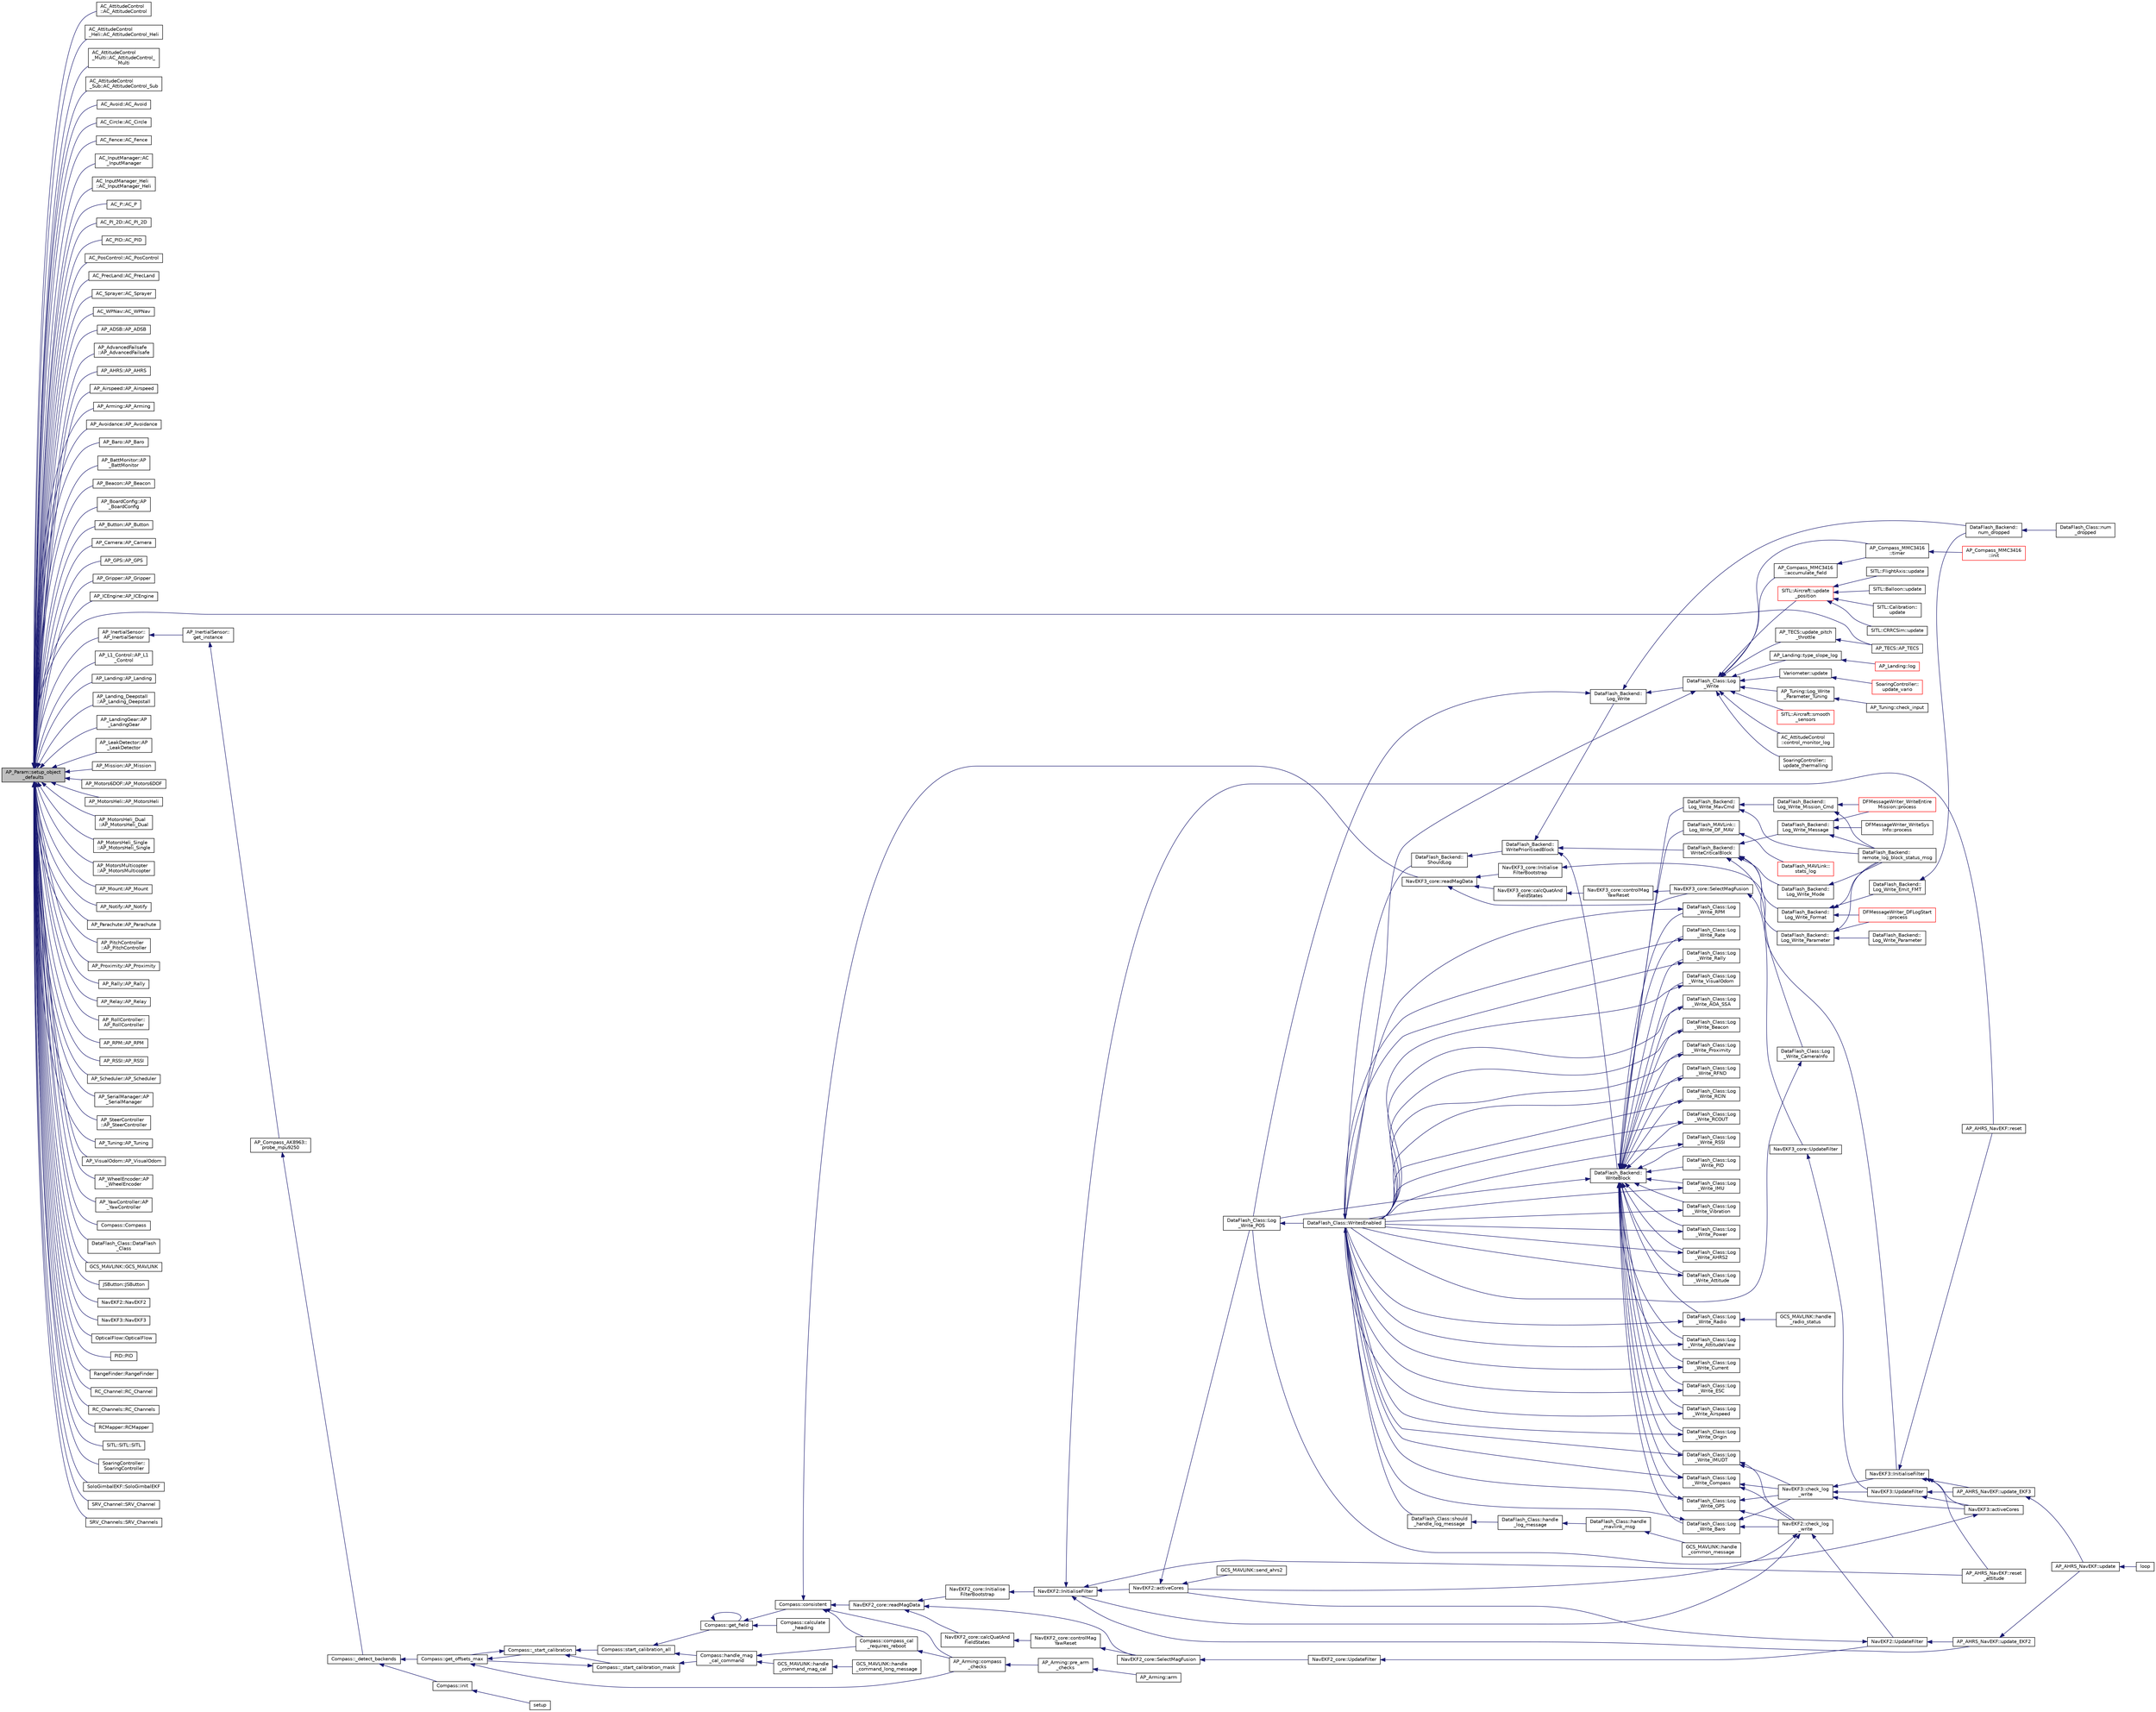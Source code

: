 digraph "AP_Param::setup_object_defaults"
{
 // INTERACTIVE_SVG=YES
  edge [fontname="Helvetica",fontsize="10",labelfontname="Helvetica",labelfontsize="10"];
  node [fontname="Helvetica",fontsize="10",shape=record];
  rankdir="LR";
  Node1 [label="AP_Param::setup_object\l_defaults",height=0.2,width=0.4,color="black", fillcolor="grey75", style="filled", fontcolor="black"];
  Node1 -> Node2 [dir="back",color="midnightblue",fontsize="10",style="solid",fontname="Helvetica"];
  Node2 [label="AC_AttitudeControl\l::AC_AttitudeControl",height=0.2,width=0.4,color="black", fillcolor="white", style="filled",URL="$classAC__AttitudeControl.html#abf2a95c22244e0d0e2b0fd39c6ebb8fa"];
  Node1 -> Node3 [dir="back",color="midnightblue",fontsize="10",style="solid",fontname="Helvetica"];
  Node3 [label="AC_AttitudeControl\l_Heli::AC_AttitudeControl_Heli",height=0.2,width=0.4,color="black", fillcolor="white", style="filled",URL="$classAC__AttitudeControl__Heli.html#acc7cedce3c68b898c8761eeaea0ce457"];
  Node1 -> Node4 [dir="back",color="midnightblue",fontsize="10",style="solid",fontname="Helvetica"];
  Node4 [label="AC_AttitudeControl\l_Multi::AC_AttitudeControl_\lMulti",height=0.2,width=0.4,color="black", fillcolor="white", style="filled",URL="$classAC__AttitudeControl__Multi.html#a3bcf185108037e07cbb024c3f18c7287"];
  Node1 -> Node5 [dir="back",color="midnightblue",fontsize="10",style="solid",fontname="Helvetica"];
  Node5 [label="AC_AttitudeControl\l_Sub::AC_AttitudeControl_Sub",height=0.2,width=0.4,color="black", fillcolor="white", style="filled",URL="$classAC__AttitudeControl__Sub.html#ae8cd300482135e681eaa4111c8fda7c7"];
  Node1 -> Node6 [dir="back",color="midnightblue",fontsize="10",style="solid",fontname="Helvetica"];
  Node6 [label="AC_Avoid::AC_Avoid",height=0.2,width=0.4,color="black", fillcolor="white", style="filled",URL="$classAC__Avoid.html#a91e40cbbcab852575f722d66dc7c318e",tooltip="Constructor. "];
  Node1 -> Node7 [dir="back",color="midnightblue",fontsize="10",style="solid",fontname="Helvetica"];
  Node7 [label="AC_Circle::AC_Circle",height=0.2,width=0.4,color="black", fillcolor="white", style="filled",URL="$classAC__Circle.html#a3ccead92d1c658415442ed4b5792b15f",tooltip="Constructor. "];
  Node1 -> Node8 [dir="back",color="midnightblue",fontsize="10",style="solid",fontname="Helvetica"];
  Node8 [label="AC_Fence::AC_Fence",height=0.2,width=0.4,color="black", fillcolor="white", style="filled",URL="$classAC__Fence.html#a48da099661259104b4020f7ce68b5c8f",tooltip="Constructor. "];
  Node1 -> Node9 [dir="back",color="midnightblue",fontsize="10",style="solid",fontname="Helvetica"];
  Node9 [label="AC_InputManager::AC\l_InputManager",height=0.2,width=0.4,color="black", fillcolor="white", style="filled",URL="$classAC__InputManager.html#aa0b7651502516212bfc3147f0f709641"];
  Node1 -> Node10 [dir="back",color="midnightblue",fontsize="10",style="solid",fontname="Helvetica"];
  Node10 [label="AC_InputManager_Heli\l::AC_InputManager_Heli",height=0.2,width=0.4,color="black", fillcolor="white", style="filled",URL="$classAC__InputManager__Heli.html#a17b76b52c6f7baba0d93878ea1d6dbc0"];
  Node1 -> Node11 [dir="back",color="midnightblue",fontsize="10",style="solid",fontname="Helvetica"];
  Node11 [label="AC_P::AC_P",height=0.2,width=0.4,color="black", fillcolor="white", style="filled",URL="$classAC__P.html#a86b4d2f7dc92d0f986f0334cca2a3a5d"];
  Node1 -> Node12 [dir="back",color="midnightblue",fontsize="10",style="solid",fontname="Helvetica"];
  Node12 [label="AC_PI_2D::AC_PI_2D",height=0.2,width=0.4,color="black", fillcolor="white", style="filled",URL="$classAC__PI__2D.html#a40eafe56cc5a4246045cb97e1ec751ce"];
  Node1 -> Node13 [dir="back",color="midnightblue",fontsize="10",style="solid",fontname="Helvetica"];
  Node13 [label="AC_PID::AC_PID",height=0.2,width=0.4,color="black", fillcolor="white", style="filled",URL="$classAC__PID.html#ad324f276474749d6130985500f5c7c1b"];
  Node1 -> Node14 [dir="back",color="midnightblue",fontsize="10",style="solid",fontname="Helvetica"];
  Node14 [label="AC_PosControl::AC_PosControl",height=0.2,width=0.4,color="black", fillcolor="white", style="filled",URL="$classAC__PosControl.html#a47f0f47e11af2a44cd3ba7e956eb3b55",tooltip="Constructor. "];
  Node1 -> Node15 [dir="back",color="midnightblue",fontsize="10",style="solid",fontname="Helvetica"];
  Node15 [label="AC_PrecLand::AC_PrecLand",height=0.2,width=0.4,color="black", fillcolor="white", style="filled",URL="$classAC__PrecLand.html#a4ab27a260801e7641f05bb4e813ebfd7"];
  Node1 -> Node16 [dir="back",color="midnightblue",fontsize="10",style="solid",fontname="Helvetica"];
  Node16 [label="AC_Sprayer::AC_Sprayer",height=0.2,width=0.4,color="black", fillcolor="white", style="filled",URL="$classAC__Sprayer.html#a490831ebab0593e6fe97b834caa41976",tooltip="Constructor. "];
  Node1 -> Node17 [dir="back",color="midnightblue",fontsize="10",style="solid",fontname="Helvetica"];
  Node17 [label="AC_WPNav::AC_WPNav",height=0.2,width=0.4,color="black", fillcolor="white", style="filled",URL="$classAC__WPNav.html#acaa26f2ac17e44be2ddac9d0d04bb542",tooltip="Constructor. "];
  Node1 -> Node18 [dir="back",color="midnightblue",fontsize="10",style="solid",fontname="Helvetica"];
  Node18 [label="AP_ADSB::AP_ADSB",height=0.2,width=0.4,color="black", fillcolor="white", style="filled",URL="$classAP__ADSB.html#aa83cec00055a67e56be65cce91f67d77"];
  Node1 -> Node19 [dir="back",color="midnightblue",fontsize="10",style="solid",fontname="Helvetica"];
  Node19 [label="AP_AdvancedFailsafe\l::AP_AdvancedFailsafe",height=0.2,width=0.4,color="black", fillcolor="white", style="filled",URL="$classAP__AdvancedFailsafe.html#a39be1f9cf2fd71b852e60314e24a5014"];
  Node1 -> Node20 [dir="back",color="midnightblue",fontsize="10",style="solid",fontname="Helvetica"];
  Node20 [label="AP_AHRS::AP_AHRS",height=0.2,width=0.4,color="black", fillcolor="white", style="filled",URL="$classAP__AHRS.html#ab45fc4a074f3cfe5866c934f8d05c861"];
  Node1 -> Node21 [dir="back",color="midnightblue",fontsize="10",style="solid",fontname="Helvetica"];
  Node21 [label="AP_Airspeed::AP_Airspeed",height=0.2,width=0.4,color="black", fillcolor="white", style="filled",URL="$classAP__Airspeed.html#ab3f44b666b8fd9389ea97a868139d1a7"];
  Node1 -> Node22 [dir="back",color="midnightblue",fontsize="10",style="solid",fontname="Helvetica"];
  Node22 [label="AP_Arming::AP_Arming",height=0.2,width=0.4,color="black", fillcolor="white", style="filled",URL="$classAP__Arming.html#ae505d00a9a784f17273f890a4e7b970f"];
  Node1 -> Node23 [dir="back",color="midnightblue",fontsize="10",style="solid",fontname="Helvetica"];
  Node23 [label="AP_Avoidance::AP_Avoidance",height=0.2,width=0.4,color="black", fillcolor="white", style="filled",URL="$classAP__Avoidance.html#a53b1c2151585f4994f9552abf889bd80"];
  Node1 -> Node24 [dir="back",color="midnightblue",fontsize="10",style="solid",fontname="Helvetica"];
  Node24 [label="AP_Baro::AP_Baro",height=0.2,width=0.4,color="black", fillcolor="white", style="filled",URL="$classAP__Baro.html#a2365014f8266bebaf041590ff2df01cb"];
  Node1 -> Node25 [dir="back",color="midnightblue",fontsize="10",style="solid",fontname="Helvetica"];
  Node25 [label="AP_BattMonitor::AP\l_BattMonitor",height=0.2,width=0.4,color="black", fillcolor="white", style="filled",URL="$classAP__BattMonitor.html#aaed251d031fd70a8a10eeb41fc0bc901",tooltip="Constructor. "];
  Node1 -> Node26 [dir="back",color="midnightblue",fontsize="10",style="solid",fontname="Helvetica"];
  Node26 [label="AP_Beacon::AP_Beacon",height=0.2,width=0.4,color="black", fillcolor="white", style="filled",URL="$classAP__Beacon.html#a13fea7776ad90d69dd20b55137c8911a"];
  Node1 -> Node27 [dir="back",color="midnightblue",fontsize="10",style="solid",fontname="Helvetica"];
  Node27 [label="AP_BoardConfig::AP\l_BoardConfig",height=0.2,width=0.4,color="black", fillcolor="white", style="filled",URL="$classAP__BoardConfig.html#a49a7027797d4a5fd9be56b55c85b8e90"];
  Node1 -> Node28 [dir="back",color="midnightblue",fontsize="10",style="solid",fontname="Helvetica"];
  Node28 [label="AP_Button::AP_Button",height=0.2,width=0.4,color="black", fillcolor="white", style="filled",URL="$classAP__Button.html#ab83197dc073a6c5c2fd063b3e2021344"];
  Node1 -> Node29 [dir="back",color="midnightblue",fontsize="10",style="solid",fontname="Helvetica"];
  Node29 [label="AP_Camera::AP_Camera",height=0.2,width=0.4,color="black", fillcolor="white", style="filled",URL="$classAP__Camera.html#ad8d2e68c3b5a7133da87975d3120223a"];
  Node1 -> Node30 [dir="back",color="midnightblue",fontsize="10",style="solid",fontname="Helvetica"];
  Node30 [label="AP_GPS::AP_GPS",height=0.2,width=0.4,color="black", fillcolor="white", style="filled",URL="$classAP__GPS.html#aa64e78056c0899273bae42ac4874b7e0"];
  Node1 -> Node31 [dir="back",color="midnightblue",fontsize="10",style="solid",fontname="Helvetica"];
  Node31 [label="AP_Gripper::AP_Gripper",height=0.2,width=0.4,color="black", fillcolor="white", style="filled",URL="$classAP__Gripper.html#a082316dcf7736eaba6903e98f048741f"];
  Node1 -> Node32 [dir="back",color="midnightblue",fontsize="10",style="solid",fontname="Helvetica"];
  Node32 [label="AP_ICEngine::AP_ICEngine",height=0.2,width=0.4,color="black", fillcolor="white", style="filled",URL="$classAP__ICEngine.html#a99fd9520341de1b4a4145e16a3f0aa28"];
  Node1 -> Node33 [dir="back",color="midnightblue",fontsize="10",style="solid",fontname="Helvetica"];
  Node33 [label="AP_InertialSensor::\lAP_InertialSensor",height=0.2,width=0.4,color="black", fillcolor="white", style="filled",URL="$classAP__InertialSensor.html#affc63e7edc9be1b0e128b8da3b8a24a5"];
  Node33 -> Node34 [dir="back",color="midnightblue",fontsize="10",style="solid",fontname="Helvetica"];
  Node34 [label="AP_InertialSensor::\lget_instance",height=0.2,width=0.4,color="black", fillcolor="white", style="filled",URL="$classAP__InertialSensor.html#a2b206efafbcc14f62bf6cf121eaca780"];
  Node34 -> Node35 [dir="back",color="midnightblue",fontsize="10",style="solid",fontname="Helvetica"];
  Node35 [label="AP_Compass_AK8963::\lprobe_mpu9250",height=0.2,width=0.4,color="black", fillcolor="white", style="filled",URL="$classAP__Compass__AK8963.html#ade5c3fa84cb0026597de2641ea373274"];
  Node35 -> Node36 [dir="back",color="midnightblue",fontsize="10",style="solid",fontname="Helvetica"];
  Node36 [label="Compass::_detect_backends",height=0.2,width=0.4,color="black", fillcolor="white", style="filled",URL="$classCompass.html#a1c48170d8c8966b22fb150b1634443ec"];
  Node36 -> Node37 [dir="back",color="midnightblue",fontsize="10",style="solid",fontname="Helvetica"];
  Node37 [label="Compass::init",height=0.2,width=0.4,color="black", fillcolor="white", style="filled",URL="$classCompass.html#a190aefc281aba88c7b16e4fc58035c5e"];
  Node37 -> Node38 [dir="back",color="midnightblue",fontsize="10",style="solid",fontname="Helvetica"];
  Node38 [label="setup",height=0.2,width=0.4,color="black", fillcolor="white", style="filled",URL="$AHRS__Test_8cpp.html#a4fc01d736fe50cf5b977f755b675f11d"];
  Node36 -> Node39 [dir="back",color="midnightblue",fontsize="10",style="solid",fontname="Helvetica"];
  Node39 [label="Compass::get_offsets_max",height=0.2,width=0.4,color="black", fillcolor="white", style="filled",URL="$classCompass.html#aff3220e1a557a75480e4c2dbbde72973"];
  Node39 -> Node40 [dir="back",color="midnightblue",fontsize="10",style="solid",fontname="Helvetica"];
  Node40 [label="AP_Arming::compass\l_checks",height=0.2,width=0.4,color="black", fillcolor="white", style="filled",URL="$classAP__Arming.html#a24332b3f5e2e233914bce12e69ae9564"];
  Node40 -> Node41 [dir="back",color="midnightblue",fontsize="10",style="solid",fontname="Helvetica"];
  Node41 [label="AP_Arming::pre_arm\l_checks",height=0.2,width=0.4,color="black", fillcolor="white", style="filled",URL="$classAP__Arming.html#a73c03baf7f22b7124a2ac9e9286a850a"];
  Node41 -> Node42 [dir="back",color="midnightblue",fontsize="10",style="solid",fontname="Helvetica"];
  Node42 [label="AP_Arming::arm",height=0.2,width=0.4,color="black", fillcolor="white", style="filled",URL="$classAP__Arming.html#a47b859d9929a736df2f08a1cad03efcb"];
  Node39 -> Node43 [dir="back",color="midnightblue",fontsize="10",style="solid",fontname="Helvetica"];
  Node43 [label="Compass::_start_calibration",height=0.2,width=0.4,color="black", fillcolor="white", style="filled",URL="$classCompass.html#a702eb9d33ff1f5ada05b67f9b2219f9a"];
  Node43 -> Node39 [dir="back",color="midnightblue",fontsize="10",style="solid",fontname="Helvetica"];
  Node43 -> Node44 [dir="back",color="midnightblue",fontsize="10",style="solid",fontname="Helvetica"];
  Node44 [label="Compass::_start_calibration_mask",height=0.2,width=0.4,color="black", fillcolor="white", style="filled",URL="$classCompass.html#afdd4d0c78f52388a68dfc07deeec11a6"];
  Node44 -> Node39 [dir="back",color="midnightblue",fontsize="10",style="solid",fontname="Helvetica"];
  Node44 -> Node45 [dir="back",color="midnightblue",fontsize="10",style="solid",fontname="Helvetica"];
  Node45 [label="Compass::handle_mag\l_cal_command",height=0.2,width=0.4,color="black", fillcolor="white", style="filled",URL="$classCompass.html#ab4993a08b27d38ebb96276dc40c5f5fb"];
  Node45 -> Node46 [dir="back",color="midnightblue",fontsize="10",style="solid",fontname="Helvetica"];
  Node46 [label="Compass::compass_cal\l_requires_reboot",height=0.2,width=0.4,color="black", fillcolor="white", style="filled",URL="$classCompass.html#a71d8ad1cb96263dfe4c0f712f14fac97"];
  Node46 -> Node40 [dir="back",color="midnightblue",fontsize="10",style="solid",fontname="Helvetica"];
  Node45 -> Node47 [dir="back",color="midnightblue",fontsize="10",style="solid",fontname="Helvetica"];
  Node47 [label="GCS_MAVLINK::handle\l_command_mag_cal",height=0.2,width=0.4,color="black", fillcolor="white", style="filled",URL="$structGCS__MAVLINK.html#acc3f14c49157522bc5c00c3fe1c1b553"];
  Node47 -> Node48 [dir="back",color="midnightblue",fontsize="10",style="solid",fontname="Helvetica"];
  Node48 [label="GCS_MAVLINK::handle\l_command_long_message",height=0.2,width=0.4,color="black", fillcolor="white", style="filled",URL="$structGCS__MAVLINK.html#ada9816ba563e134b421cb5bcc7b21ed6"];
  Node43 -> Node49 [dir="back",color="midnightblue",fontsize="10",style="solid",fontname="Helvetica"];
  Node49 [label="Compass::start_calibration_all",height=0.2,width=0.4,color="black", fillcolor="white", style="filled",URL="$classCompass.html#a785cd621a6ecd49077881299ff1edba7"];
  Node49 -> Node50 [dir="back",color="midnightblue",fontsize="10",style="solid",fontname="Helvetica"];
  Node50 [label="Compass::get_field",height=0.2,width=0.4,color="black", fillcolor="white", style="filled",URL="$classCompass.html#a22ce936207eeda5d3fa55237271cef3e"];
  Node50 -> Node51 [dir="back",color="midnightblue",fontsize="10",style="solid",fontname="Helvetica"];
  Node51 [label="Compass::calculate\l_heading",height=0.2,width=0.4,color="black", fillcolor="white", style="filled",URL="$classCompass.html#a518ff958770a39bc265f93d22e071212"];
  Node50 -> Node52 [dir="back",color="midnightblue",fontsize="10",style="solid",fontname="Helvetica"];
  Node52 [label="Compass::consistent",height=0.2,width=0.4,color="black", fillcolor="white", style="filled",URL="$classCompass.html#a59f46d32a935d4faecc4a28d262c4388"];
  Node52 -> Node40 [dir="back",color="midnightblue",fontsize="10",style="solid",fontname="Helvetica"];
  Node52 -> Node46 [dir="back",color="midnightblue",fontsize="10",style="solid",fontname="Helvetica"];
  Node52 -> Node53 [dir="back",color="midnightblue",fontsize="10",style="solid",fontname="Helvetica"];
  Node53 [label="NavEKF2_core::readMagData",height=0.2,width=0.4,color="black", fillcolor="white", style="filled",URL="$classNavEKF2__core.html#abf6ac301297f486d9690d97c7a19dad8"];
  Node53 -> Node54 [dir="back",color="midnightblue",fontsize="10",style="solid",fontname="Helvetica"];
  Node54 [label="NavEKF2_core::Initialise\lFilterBootstrap",height=0.2,width=0.4,color="black", fillcolor="white", style="filled",URL="$classNavEKF2__core.html#a4a06ae47c3edebdecd2b179a0567f00b"];
  Node54 -> Node55 [dir="back",color="midnightblue",fontsize="10",style="solid",fontname="Helvetica"];
  Node55 [label="NavEKF2::InitialiseFilter",height=0.2,width=0.4,color="black", fillcolor="white", style="filled",URL="$classNavEKF2.html#a9c447b8d84abf2dfc845ddbbbad46a2b"];
  Node55 -> Node56 [dir="back",color="midnightblue",fontsize="10",style="solid",fontname="Helvetica"];
  Node56 [label="AP_AHRS_NavEKF::update_EKF2",height=0.2,width=0.4,color="black", fillcolor="white", style="filled",URL="$classAP__AHRS__NavEKF.html#a0187c6d3d4348b002a204c05d3e94b07"];
  Node56 -> Node57 [dir="back",color="midnightblue",fontsize="10",style="solid",fontname="Helvetica"];
  Node57 [label="AP_AHRS_NavEKF::update",height=0.2,width=0.4,color="black", fillcolor="white", style="filled",URL="$classAP__AHRS__NavEKF.html#ac8111979c5dc37a55b2c50818534ea52"];
  Node57 -> Node58 [dir="back",color="midnightblue",fontsize="10",style="solid",fontname="Helvetica"];
  Node58 [label="loop",height=0.2,width=0.4,color="black", fillcolor="white", style="filled",URL="$AHRS__Test_8cpp.html#afe461d27b9c48d5921c00d521181f12f"];
  Node55 -> Node59 [dir="back",color="midnightblue",fontsize="10",style="solid",fontname="Helvetica"];
  Node59 [label="AP_AHRS_NavEKF::reset",height=0.2,width=0.4,color="black", fillcolor="white", style="filled",URL="$classAP__AHRS__NavEKF.html#a532ff0df024a4537e5a108c42ba405a7"];
  Node55 -> Node60 [dir="back",color="midnightblue",fontsize="10",style="solid",fontname="Helvetica"];
  Node60 [label="AP_AHRS_NavEKF::reset\l_attitude",height=0.2,width=0.4,color="black", fillcolor="white", style="filled",URL="$classAP__AHRS__NavEKF.html#a9bd3c7f1793a48cd0d736b19fbfaf19a"];
  Node55 -> Node61 [dir="back",color="midnightblue",fontsize="10",style="solid",fontname="Helvetica"];
  Node61 [label="NavEKF2::activeCores",height=0.2,width=0.4,color="black", fillcolor="white", style="filled",URL="$classNavEKF2.html#ab18af2714c15fcf190493c01e2a28c73"];
  Node61 -> Node62 [dir="back",color="midnightblue",fontsize="10",style="solid",fontname="Helvetica"];
  Node62 [label="DataFlash_Class::Log\l_Write_POS",height=0.2,width=0.4,color="black", fillcolor="white", style="filled",URL="$classDataFlash__Class.html#a46e58faaa53c44516433f6bb7bde4163"];
  Node62 -> Node63 [dir="back",color="midnightblue",fontsize="10",style="solid",fontname="Helvetica"];
  Node63 [label="DataFlash_Class::WritesEnabled",height=0.2,width=0.4,color="black", fillcolor="white", style="filled",URL="$classDataFlash__Class.html#a680528ccef337901407a125439e1f397"];
  Node63 -> Node64 [dir="back",color="midnightblue",fontsize="10",style="solid",fontname="Helvetica"];
  Node64 [label="DataFlash_Backend::\lShouldLog",height=0.2,width=0.4,color="black", fillcolor="white", style="filled",URL="$classDataFlash__Backend.html#ae29c274eff677e46bb9e404656194789"];
  Node64 -> Node65 [dir="back",color="midnightblue",fontsize="10",style="solid",fontname="Helvetica"];
  Node65 [label="DataFlash_Backend::\lWritePrioritisedBlock",height=0.2,width=0.4,color="black", fillcolor="white", style="filled",URL="$classDataFlash__Backend.html#a70bd07e118265442caab0d742cb06abc"];
  Node65 -> Node66 [dir="back",color="midnightblue",fontsize="10",style="solid",fontname="Helvetica"];
  Node66 [label="DataFlash_Backend::\lLog_Write",height=0.2,width=0.4,color="black", fillcolor="white", style="filled",URL="$classDataFlash__Backend.html#a701111d46c96bfab23971267f325ddd3"];
  Node66 -> Node67 [dir="back",color="midnightblue",fontsize="10",style="solid",fontname="Helvetica"];
  Node67 [label="DataFlash_Class::Log\l_Write",height=0.2,width=0.4,color="black", fillcolor="white", style="filled",URL="$classDataFlash__Class.html#a379c836ed19feeac263fcd994b60226b"];
  Node67 -> Node68 [dir="back",color="midnightblue",fontsize="10",style="solid",fontname="Helvetica"];
  Node68 [label="AC_AttitudeControl\l::control_monitor_log",height=0.2,width=0.4,color="black", fillcolor="white", style="filled",URL="$classAC__AttitudeControl.html#a24124a33c8cd7a9cd575d0c16a1e2d5b"];
  Node67 -> Node69 [dir="back",color="midnightblue",fontsize="10",style="solid",fontname="Helvetica"];
  Node69 [label="AP_Compass_MMC3416\l::timer",height=0.2,width=0.4,color="black", fillcolor="white", style="filled",URL="$classAP__Compass__MMC3416.html#a8b5b61173af45f3892c51bbeda783190"];
  Node69 -> Node70 [dir="back",color="midnightblue",fontsize="10",style="solid",fontname="Helvetica"];
  Node70 [label="AP_Compass_MMC3416\l::init",height=0.2,width=0.4,color="red", fillcolor="white", style="filled",URL="$classAP__Compass__MMC3416.html#af9749d12b13a50641e4c2b7b8b702ac2"];
  Node67 -> Node71 [dir="back",color="midnightblue",fontsize="10",style="solid",fontname="Helvetica"];
  Node71 [label="AP_Compass_MMC3416\l::accumulate_field",height=0.2,width=0.4,color="black", fillcolor="white", style="filled",URL="$classAP__Compass__MMC3416.html#aa81525e474696e469db55ad9712a1b4f"];
  Node71 -> Node69 [dir="back",color="midnightblue",fontsize="10",style="solid",fontname="Helvetica"];
  Node67 -> Node72 [dir="back",color="midnightblue",fontsize="10",style="solid",fontname="Helvetica"];
  Node72 [label="AP_Landing::type_slope_log",height=0.2,width=0.4,color="black", fillcolor="white", style="filled",URL="$classAP__Landing.html#ac0b5a7424b989984441d47159f9e691c"];
  Node72 -> Node73 [dir="back",color="midnightblue",fontsize="10",style="solid",fontname="Helvetica"];
  Node73 [label="AP_Landing::log",height=0.2,width=0.4,color="red", fillcolor="white", style="filled",URL="$classAP__Landing.html#afbaa15e50629185cb1c1dcb1c41289d8"];
  Node67 -> Node74 [dir="back",color="midnightblue",fontsize="10",style="solid",fontname="Helvetica"];
  Node74 [label="SoaringController::\lupdate_thermalling",height=0.2,width=0.4,color="black", fillcolor="white", style="filled",URL="$classSoaringController.html#abfbc693fd6c93da20fb098aedf6fd596"];
  Node67 -> Node75 [dir="back",color="midnightblue",fontsize="10",style="solid",fontname="Helvetica"];
  Node75 [label="Variometer::update",height=0.2,width=0.4,color="black", fillcolor="white", style="filled",URL="$classVariometer.html#ae8429634659d6e7f64a64992380e7b2b"];
  Node75 -> Node76 [dir="back",color="midnightblue",fontsize="10",style="solid",fontname="Helvetica"];
  Node76 [label="SoaringController::\lupdate_vario",height=0.2,width=0.4,color="red", fillcolor="white", style="filled",URL="$classSoaringController.html#a7adf701742d2ba2f2e699b9e3ce1b955"];
  Node67 -> Node77 [dir="back",color="midnightblue",fontsize="10",style="solid",fontname="Helvetica"];
  Node77 [label="AP_TECS::update_pitch\l_throttle",height=0.2,width=0.4,color="black", fillcolor="white", style="filled",URL="$classAP__TECS.html#ad9fdee521b36fe15ab8ab06a35717c5a"];
  Node77 -> Node78 [dir="back",color="midnightblue",fontsize="10",style="solid",fontname="Helvetica"];
  Node78 [label="AP_TECS::AP_TECS",height=0.2,width=0.4,color="black", fillcolor="white", style="filled",URL="$classAP__TECS.html#a01d6d2b6f4c4151838115b13020d8990"];
  Node67 -> Node79 [dir="back",color="midnightblue",fontsize="10",style="solid",fontname="Helvetica"];
  Node79 [label="AP_Tuning::Log_Write\l_Parameter_Tuning",height=0.2,width=0.4,color="black", fillcolor="white", style="filled",URL="$classAP__Tuning.html#abc35074ce5f7c46fbbc644d80c3dc15a"];
  Node79 -> Node80 [dir="back",color="midnightblue",fontsize="10",style="solid",fontname="Helvetica"];
  Node80 [label="AP_Tuning::check_input",height=0.2,width=0.4,color="black", fillcolor="white", style="filled",URL="$classAP__Tuning.html#a26bf8c5e3711e547ce95654ca285fecb"];
  Node67 -> Node63 [dir="back",color="midnightblue",fontsize="10",style="solid",fontname="Helvetica"];
  Node67 -> Node81 [dir="back",color="midnightblue",fontsize="10",style="solid",fontname="Helvetica"];
  Node81 [label="SITL::Aircraft::update\l_position",height=0.2,width=0.4,color="red", fillcolor="white", style="filled",URL="$classSITL_1_1Aircraft.html#a4a72b2c0617cf55b24b062daaae685b9"];
  Node81 -> Node82 [dir="back",color="midnightblue",fontsize="10",style="solid",fontname="Helvetica"];
  Node82 [label="SITL::Balloon::update",height=0.2,width=0.4,color="black", fillcolor="white", style="filled",URL="$classSITL_1_1Balloon.html#a34f5716a3c9ba0805d89dc36656ae90c"];
  Node81 -> Node83 [dir="back",color="midnightblue",fontsize="10",style="solid",fontname="Helvetica"];
  Node83 [label="SITL::Calibration::\lupdate",height=0.2,width=0.4,color="black", fillcolor="white", style="filled",URL="$classSITL_1_1Calibration.html#a0c3f60adfbc5d68ae425883af18b62f4"];
  Node81 -> Node84 [dir="back",color="midnightblue",fontsize="10",style="solid",fontname="Helvetica"];
  Node84 [label="SITL::CRRCSim::update",height=0.2,width=0.4,color="black", fillcolor="white", style="filled",URL="$classSITL_1_1CRRCSim.html#ada236d396837feb2c5efe885ea504f87"];
  Node81 -> Node85 [dir="back",color="midnightblue",fontsize="10",style="solid",fontname="Helvetica"];
  Node85 [label="SITL::FlightAxis::update",height=0.2,width=0.4,color="black", fillcolor="white", style="filled",URL="$classSITL_1_1FlightAxis.html#abea39b8171735bf99ad90267f6be4c42"];
  Node67 -> Node86 [dir="back",color="midnightblue",fontsize="10",style="solid",fontname="Helvetica"];
  Node86 [label="SITL::Aircraft::smooth\l_sensors",height=0.2,width=0.4,color="red", fillcolor="white", style="filled",URL="$classSITL_1_1Aircraft.html#a8b835df207c22a4d9bc24b14525ce968"];
  Node66 -> Node87 [dir="back",color="midnightblue",fontsize="10",style="solid",fontname="Helvetica"];
  Node87 [label="DataFlash_Backend::\lnum_dropped",height=0.2,width=0.4,color="black", fillcolor="white", style="filled",URL="$classDataFlash__Backend.html#a944c1f573e2cd12e7ff491d48898d446"];
  Node87 -> Node88 [dir="back",color="midnightblue",fontsize="10",style="solid",fontname="Helvetica"];
  Node88 [label="DataFlash_Class::num\l_dropped",height=0.2,width=0.4,color="black", fillcolor="white", style="filled",URL="$classDataFlash__Class.html#a3b01d9a49c319ca3995df9b1649b9249"];
  Node66 -> Node62 [dir="back",color="midnightblue",fontsize="10",style="solid",fontname="Helvetica"];
  Node65 -> Node89 [dir="back",color="midnightblue",fontsize="10",style="solid",fontname="Helvetica"];
  Node89 [label="DataFlash_Backend::\lWriteBlock",height=0.2,width=0.4,color="black", fillcolor="white", style="filled",URL="$classDataFlash__Backend.html#aed94b3ad1fd7333ddd7c2e20c3433d52"];
  Node89 -> Node90 [dir="back",color="midnightblue",fontsize="10",style="solid",fontname="Helvetica"];
  Node90 [label="DataFlash_MAVLink::\lLog_Write_DF_MAV",height=0.2,width=0.4,color="black", fillcolor="white", style="filled",URL="$classDataFlash__MAVLink.html#a4e95e48809d7011702476e879415d96c"];
  Node90 -> Node91 [dir="back",color="midnightblue",fontsize="10",style="solid",fontname="Helvetica"];
  Node91 [label="DataFlash_MAVLink::\lstats_log",height=0.2,width=0.4,color="red", fillcolor="white", style="filled",URL="$classDataFlash__MAVLink.html#af0e5de77619126d8d8d1dd06a389717d"];
  Node89 -> Node92 [dir="back",color="midnightblue",fontsize="10",style="solid",fontname="Helvetica"];
  Node92 [label="DataFlash_Class::Log\l_Write_GPS",height=0.2,width=0.4,color="black", fillcolor="white", style="filled",URL="$classDataFlash__Class.html#a8a9087dec83092f0ea67b6741ff9f32e"];
  Node92 -> Node93 [dir="back",color="midnightblue",fontsize="10",style="solid",fontname="Helvetica"];
  Node93 [label="NavEKF2::check_log\l_write",height=0.2,width=0.4,color="black", fillcolor="white", style="filled",URL="$classNavEKF2.html#a124df957952b2cb0c04e4318a173f67a"];
  Node93 -> Node55 [dir="back",color="midnightblue",fontsize="10",style="solid",fontname="Helvetica"];
  Node93 -> Node94 [dir="back",color="midnightblue",fontsize="10",style="solid",fontname="Helvetica"];
  Node94 [label="NavEKF2::UpdateFilter",height=0.2,width=0.4,color="black", fillcolor="white", style="filled",URL="$classNavEKF2.html#a72815b1bbd9d7ceb0ff7ae52d14516df"];
  Node94 -> Node56 [dir="back",color="midnightblue",fontsize="10",style="solid",fontname="Helvetica"];
  Node94 -> Node61 [dir="back",color="midnightblue",fontsize="10",style="solid",fontname="Helvetica"];
  Node93 -> Node61 [dir="back",color="midnightblue",fontsize="10",style="solid",fontname="Helvetica"];
  Node92 -> Node95 [dir="back",color="midnightblue",fontsize="10",style="solid",fontname="Helvetica"];
  Node95 [label="NavEKF3::check_log\l_write",height=0.2,width=0.4,color="black", fillcolor="white", style="filled",URL="$classNavEKF3.html#afa5a1b626563d35ad95545e8f056214b"];
  Node95 -> Node96 [dir="back",color="midnightblue",fontsize="10",style="solid",fontname="Helvetica"];
  Node96 [label="NavEKF3::InitialiseFilter",height=0.2,width=0.4,color="black", fillcolor="white", style="filled",URL="$classNavEKF3.html#a07f064fa513fbb6e7188141904f3b5b5"];
  Node96 -> Node97 [dir="back",color="midnightblue",fontsize="10",style="solid",fontname="Helvetica"];
  Node97 [label="AP_AHRS_NavEKF::update_EKF3",height=0.2,width=0.4,color="black", fillcolor="white", style="filled",URL="$classAP__AHRS__NavEKF.html#a324160404f12959e955554f5aed26459"];
  Node97 -> Node57 [dir="back",color="midnightblue",fontsize="10",style="solid",fontname="Helvetica"];
  Node96 -> Node59 [dir="back",color="midnightblue",fontsize="10",style="solid",fontname="Helvetica"];
  Node96 -> Node60 [dir="back",color="midnightblue",fontsize="10",style="solid",fontname="Helvetica"];
  Node96 -> Node98 [dir="back",color="midnightblue",fontsize="10",style="solid",fontname="Helvetica"];
  Node98 [label="NavEKF3::activeCores",height=0.2,width=0.4,color="black", fillcolor="white", style="filled",URL="$classNavEKF3.html#a3e1f50ad977a17222fcd7a6851b0f2ec"];
  Node98 -> Node62 [dir="back",color="midnightblue",fontsize="10",style="solid",fontname="Helvetica"];
  Node95 -> Node99 [dir="back",color="midnightblue",fontsize="10",style="solid",fontname="Helvetica"];
  Node99 [label="NavEKF3::UpdateFilter",height=0.2,width=0.4,color="black", fillcolor="white", style="filled",URL="$classNavEKF3.html#a477020fcf29376e0c2205dbf79728104"];
  Node99 -> Node97 [dir="back",color="midnightblue",fontsize="10",style="solid",fontname="Helvetica"];
  Node99 -> Node98 [dir="back",color="midnightblue",fontsize="10",style="solid",fontname="Helvetica"];
  Node95 -> Node98 [dir="back",color="midnightblue",fontsize="10",style="solid",fontname="Helvetica"];
  Node92 -> Node63 [dir="back",color="midnightblue",fontsize="10",style="solid",fontname="Helvetica"];
  Node89 -> Node100 [dir="back",color="midnightblue",fontsize="10",style="solid",fontname="Helvetica"];
  Node100 [label="DataFlash_Class::Log\l_Write_RFND",height=0.2,width=0.4,color="black", fillcolor="white", style="filled",URL="$classDataFlash__Class.html#af0a21d8a256a8e1e6f9da5566cc5a168"];
  Node100 -> Node63 [dir="back",color="midnightblue",fontsize="10",style="solid",fontname="Helvetica"];
  Node89 -> Node101 [dir="back",color="midnightblue",fontsize="10",style="solid",fontname="Helvetica"];
  Node101 [label="DataFlash_Class::Log\l_Write_RCIN",height=0.2,width=0.4,color="black", fillcolor="white", style="filled",URL="$classDataFlash__Class.html#ae3cb0f9ab8db6bcced3f504a2a767081"];
  Node101 -> Node63 [dir="back",color="midnightblue",fontsize="10",style="solid",fontname="Helvetica"];
  Node89 -> Node102 [dir="back",color="midnightblue",fontsize="10",style="solid",fontname="Helvetica"];
  Node102 [label="DataFlash_Class::Log\l_Write_RCOUT",height=0.2,width=0.4,color="black", fillcolor="white", style="filled",URL="$classDataFlash__Class.html#a365196ae7546b5065934ffbdb91066e5"];
  Node102 -> Node63 [dir="back",color="midnightblue",fontsize="10",style="solid",fontname="Helvetica"];
  Node89 -> Node103 [dir="back",color="midnightblue",fontsize="10",style="solid",fontname="Helvetica"];
  Node103 [label="DataFlash_Class::Log\l_Write_RSSI",height=0.2,width=0.4,color="black", fillcolor="white", style="filled",URL="$classDataFlash__Class.html#ab89b9493bafe090db104589de9bc100c"];
  Node103 -> Node63 [dir="back",color="midnightblue",fontsize="10",style="solid",fontname="Helvetica"];
  Node89 -> Node104 [dir="back",color="midnightblue",fontsize="10",style="solid",fontname="Helvetica"];
  Node104 [label="DataFlash_Class::Log\l_Write_Baro",height=0.2,width=0.4,color="black", fillcolor="white", style="filled",URL="$classDataFlash__Class.html#a4a12c2f2025e0a63d6ec85602857d0cb"];
  Node104 -> Node93 [dir="back",color="midnightblue",fontsize="10",style="solid",fontname="Helvetica"];
  Node104 -> Node95 [dir="back",color="midnightblue",fontsize="10",style="solid",fontname="Helvetica"];
  Node104 -> Node63 [dir="back",color="midnightblue",fontsize="10",style="solid",fontname="Helvetica"];
  Node89 -> Node105 [dir="back",color="midnightblue",fontsize="10",style="solid",fontname="Helvetica"];
  Node105 [label="DataFlash_Class::Log\l_Write_IMU",height=0.2,width=0.4,color="black", fillcolor="white", style="filled",URL="$classDataFlash__Class.html#a805d766e5347af5349e0979a2a07e452"];
  Node105 -> Node63 [dir="back",color="midnightblue",fontsize="10",style="solid",fontname="Helvetica"];
  Node89 -> Node106 [dir="back",color="midnightblue",fontsize="10",style="solid",fontname="Helvetica"];
  Node106 [label="DataFlash_Class::Log\l_Write_IMUDT",height=0.2,width=0.4,color="black", fillcolor="white", style="filled",URL="$classDataFlash__Class.html#a5835f10f0f4c71618a3793d582b3a52a"];
  Node106 -> Node93 [dir="back",color="midnightblue",fontsize="10",style="solid",fontname="Helvetica"];
  Node106 -> Node95 [dir="back",color="midnightblue",fontsize="10",style="solid",fontname="Helvetica"];
  Node106 -> Node63 [dir="back",color="midnightblue",fontsize="10",style="solid",fontname="Helvetica"];
  Node89 -> Node107 [dir="back",color="midnightblue",fontsize="10",style="solid",fontname="Helvetica"];
  Node107 [label="DataFlash_Class::Log\l_Write_Vibration",height=0.2,width=0.4,color="black", fillcolor="white", style="filled",URL="$classDataFlash__Class.html#af3e28f802f9d4f6be01a5283ada628fe"];
  Node107 -> Node63 [dir="back",color="midnightblue",fontsize="10",style="solid",fontname="Helvetica"];
  Node89 -> Node108 [dir="back",color="midnightblue",fontsize="10",style="solid",fontname="Helvetica"];
  Node108 [label="DataFlash_Class::Log\l_Write_Power",height=0.2,width=0.4,color="black", fillcolor="white", style="filled",URL="$classDataFlash__Class.html#a0244745bcbf21252169dbca26be44557"];
  Node108 -> Node63 [dir="back",color="midnightblue",fontsize="10",style="solid",fontname="Helvetica"];
  Node89 -> Node109 [dir="back",color="midnightblue",fontsize="10",style="solid",fontname="Helvetica"];
  Node109 [label="DataFlash_Class::Log\l_Write_AHRS2",height=0.2,width=0.4,color="black", fillcolor="white", style="filled",URL="$classDataFlash__Class.html#ad81bca014959c6b0a6714ea0d83c409f"];
  Node109 -> Node63 [dir="back",color="midnightblue",fontsize="10",style="solid",fontname="Helvetica"];
  Node89 -> Node62 [dir="back",color="midnightblue",fontsize="10",style="solid",fontname="Helvetica"];
  Node89 -> Node110 [dir="back",color="midnightblue",fontsize="10",style="solid",fontname="Helvetica"];
  Node110 [label="DataFlash_Backend::\lLog_Write_MavCmd",height=0.2,width=0.4,color="black", fillcolor="white", style="filled",URL="$classDataFlash__Backend.html#af0dcded34eb71f36ee8f910424be2061"];
  Node110 -> Node111 [dir="back",color="midnightblue",fontsize="10",style="solid",fontname="Helvetica"];
  Node111 [label="DataFlash_Backend::\lremote_log_block_status_msg",height=0.2,width=0.4,color="black", fillcolor="white", style="filled",URL="$classDataFlash__Backend.html#acc06500874549df2b2567f069176506e"];
  Node110 -> Node112 [dir="back",color="midnightblue",fontsize="10",style="solid",fontname="Helvetica"];
  Node112 [label="DataFlash_Backend::\lLog_Write_Mission_Cmd",height=0.2,width=0.4,color="black", fillcolor="white", style="filled",URL="$classDataFlash__Backend.html#a570580fce5fc1f96a9cfd6bb75dd8705"];
  Node112 -> Node111 [dir="back",color="midnightblue",fontsize="10",style="solid",fontname="Helvetica"];
  Node112 -> Node113 [dir="back",color="midnightblue",fontsize="10",style="solid",fontname="Helvetica"];
  Node113 [label="DFMessageWriter_WriteEntire\lMission::process",height=0.2,width=0.4,color="red", fillcolor="white", style="filled",URL="$classDFMessageWriter__WriteEntireMission.html#a157afd1587cb4756d21bfd04bd64fdd1"];
  Node89 -> Node114 [dir="back",color="midnightblue",fontsize="10",style="solid",fontname="Helvetica"];
  Node114 [label="DataFlash_Class::Log\l_Write_Radio",height=0.2,width=0.4,color="black", fillcolor="white", style="filled",URL="$classDataFlash__Class.html#ae26cdaa597f952193b6be4436d55c7d6"];
  Node114 -> Node63 [dir="back",color="midnightblue",fontsize="10",style="solid",fontname="Helvetica"];
  Node114 -> Node115 [dir="back",color="midnightblue",fontsize="10",style="solid",fontname="Helvetica"];
  Node115 [label="GCS_MAVLINK::handle\l_radio_status",height=0.2,width=0.4,color="black", fillcolor="white", style="filled",URL="$structGCS__MAVLINK.html#a95855cb1b5e848b644d0fdeb1009a031"];
  Node89 -> Node116 [dir="back",color="midnightblue",fontsize="10",style="solid",fontname="Helvetica"];
  Node116 [label="DataFlash_Class::Log\l_Write_Attitude",height=0.2,width=0.4,color="black", fillcolor="white", style="filled",URL="$classDataFlash__Class.html#a100c0458780b38dd0ccc4a7381827b3c"];
  Node116 -> Node63 [dir="back",color="midnightblue",fontsize="10",style="solid",fontname="Helvetica"];
  Node89 -> Node117 [dir="back",color="midnightblue",fontsize="10",style="solid",fontname="Helvetica"];
  Node117 [label="DataFlash_Class::Log\l_Write_AttitudeView",height=0.2,width=0.4,color="black", fillcolor="white", style="filled",URL="$classDataFlash__Class.html#abf48a5cb3c39a255385d3853beb1b5d7"];
  Node117 -> Node63 [dir="back",color="midnightblue",fontsize="10",style="solid",fontname="Helvetica"];
  Node89 -> Node118 [dir="back",color="midnightblue",fontsize="10",style="solid",fontname="Helvetica"];
  Node118 [label="DataFlash_Class::Log\l_Write_Current",height=0.2,width=0.4,color="black", fillcolor="white", style="filled",URL="$classDataFlash__Class.html#a6bc40fe7e7fd0b068700d5b89d85a920"];
  Node118 -> Node63 [dir="back",color="midnightblue",fontsize="10",style="solid",fontname="Helvetica"];
  Node89 -> Node119 [dir="back",color="midnightblue",fontsize="10",style="solid",fontname="Helvetica"];
  Node119 [label="DataFlash_Class::Log\l_Write_Compass",height=0.2,width=0.4,color="black", fillcolor="white", style="filled",URL="$classDataFlash__Class.html#a5189adf1c5da47c2149ca1d7baa745d8"];
  Node119 -> Node93 [dir="back",color="midnightblue",fontsize="10",style="solid",fontname="Helvetica"];
  Node119 -> Node95 [dir="back",color="midnightblue",fontsize="10",style="solid",fontname="Helvetica"];
  Node119 -> Node63 [dir="back",color="midnightblue",fontsize="10",style="solid",fontname="Helvetica"];
  Node89 -> Node120 [dir="back",color="midnightblue",fontsize="10",style="solid",fontname="Helvetica"];
  Node120 [label="DataFlash_Class::Log\l_Write_ESC",height=0.2,width=0.4,color="black", fillcolor="white", style="filled",URL="$classDataFlash__Class.html#a90a22bd1a0d9fff2bde1efdf0d0c9575"];
  Node120 -> Node63 [dir="back",color="midnightblue",fontsize="10",style="solid",fontname="Helvetica"];
  Node89 -> Node121 [dir="back",color="midnightblue",fontsize="10",style="solid",fontname="Helvetica"];
  Node121 [label="DataFlash_Class::Log\l_Write_Airspeed",height=0.2,width=0.4,color="black", fillcolor="white", style="filled",URL="$classDataFlash__Class.html#a6a38481f36ae833e7093c41a0e72be31"];
  Node121 -> Node63 [dir="back",color="midnightblue",fontsize="10",style="solid",fontname="Helvetica"];
  Node89 -> Node122 [dir="back",color="midnightblue",fontsize="10",style="solid",fontname="Helvetica"];
  Node122 [label="DataFlash_Class::Log\l_Write_PID",height=0.2,width=0.4,color="black", fillcolor="white", style="filled",URL="$classDataFlash__Class.html#a92d70f9aa906b4a2ad56f88cf04630ce"];
  Node89 -> Node123 [dir="back",color="midnightblue",fontsize="10",style="solid",fontname="Helvetica"];
  Node123 [label="DataFlash_Class::Log\l_Write_Origin",height=0.2,width=0.4,color="black", fillcolor="white", style="filled",URL="$classDataFlash__Class.html#a7c9ea84e9cbfd62bac7f1fac7cafa562"];
  Node123 -> Node63 [dir="back",color="midnightblue",fontsize="10",style="solid",fontname="Helvetica"];
  Node89 -> Node124 [dir="back",color="midnightblue",fontsize="10",style="solid",fontname="Helvetica"];
  Node124 [label="DataFlash_Class::Log\l_Write_RPM",height=0.2,width=0.4,color="black", fillcolor="white", style="filled",URL="$classDataFlash__Class.html#aa5d9034787597e35040f6b9624bf9b6c"];
  Node124 -> Node63 [dir="back",color="midnightblue",fontsize="10",style="solid",fontname="Helvetica"];
  Node89 -> Node125 [dir="back",color="midnightblue",fontsize="10",style="solid",fontname="Helvetica"];
  Node125 [label="DataFlash_Class::Log\l_Write_Rate",height=0.2,width=0.4,color="black", fillcolor="white", style="filled",URL="$classDataFlash__Class.html#a5db08f0e524269d5b88c5919424af11c"];
  Node125 -> Node63 [dir="back",color="midnightblue",fontsize="10",style="solid",fontname="Helvetica"];
  Node89 -> Node126 [dir="back",color="midnightblue",fontsize="10",style="solid",fontname="Helvetica"];
  Node126 [label="DataFlash_Class::Log\l_Write_Rally",height=0.2,width=0.4,color="black", fillcolor="white", style="filled",URL="$classDataFlash__Class.html#aa4421dde08afcd932ccbe12aef85055d"];
  Node126 -> Node63 [dir="back",color="midnightblue",fontsize="10",style="solid",fontname="Helvetica"];
  Node89 -> Node127 [dir="back",color="midnightblue",fontsize="10",style="solid",fontname="Helvetica"];
  Node127 [label="DataFlash_Class::Log\l_Write_VisualOdom",height=0.2,width=0.4,color="black", fillcolor="white", style="filled",URL="$classDataFlash__Class.html#ab9b4b0869a66719efeef76ea8da2c564"];
  Node127 -> Node63 [dir="back",color="midnightblue",fontsize="10",style="solid",fontname="Helvetica"];
  Node89 -> Node128 [dir="back",color="midnightblue",fontsize="10",style="solid",fontname="Helvetica"];
  Node128 [label="DataFlash_Class::Log\l_Write_AOA_SSA",height=0.2,width=0.4,color="black", fillcolor="white", style="filled",URL="$classDataFlash__Class.html#a07c6e6dc1aeb58b8f3255a63e0d5a430"];
  Node128 -> Node63 [dir="back",color="midnightblue",fontsize="10",style="solid",fontname="Helvetica"];
  Node89 -> Node129 [dir="back",color="midnightblue",fontsize="10",style="solid",fontname="Helvetica"];
  Node129 [label="DataFlash_Class::Log\l_Write_Beacon",height=0.2,width=0.4,color="black", fillcolor="white", style="filled",URL="$classDataFlash__Class.html#abe412cc7c41a691691c24ec560586c45"];
  Node129 -> Node63 [dir="back",color="midnightblue",fontsize="10",style="solid",fontname="Helvetica"];
  Node89 -> Node130 [dir="back",color="midnightblue",fontsize="10",style="solid",fontname="Helvetica"];
  Node130 [label="DataFlash_Class::Log\l_Write_Proximity",height=0.2,width=0.4,color="black", fillcolor="white", style="filled",URL="$classDataFlash__Class.html#adebf82a1c347a2dbcaf366ea32bc3bc5"];
  Node130 -> Node63 [dir="back",color="midnightblue",fontsize="10",style="solid",fontname="Helvetica"];
  Node65 -> Node131 [dir="back",color="midnightblue",fontsize="10",style="solid",fontname="Helvetica"];
  Node131 [label="DataFlash_Backend::\lWriteCriticalBlock",height=0.2,width=0.4,color="black", fillcolor="white", style="filled",URL="$classDataFlash__Backend.html#a5be0a9e566b2b525659756204c3353b7"];
  Node131 -> Node132 [dir="back",color="midnightblue",fontsize="10",style="solid",fontname="Helvetica"];
  Node132 [label="DataFlash_Backend::\lLog_Write_Format",height=0.2,width=0.4,color="black", fillcolor="white", style="filled",URL="$classDataFlash__Backend.html#a33c4294acfcecd5db6c923de11893e45"];
  Node132 -> Node133 [dir="back",color="midnightblue",fontsize="10",style="solid",fontname="Helvetica"];
  Node133 [label="DataFlash_Backend::\lLog_Write_Emit_FMT",height=0.2,width=0.4,color="black", fillcolor="white", style="filled",URL="$classDataFlash__Backend.html#a0ed8c2da3963e144758e4df2f14161f8"];
  Node133 -> Node87 [dir="back",color="midnightblue",fontsize="10",style="solid",fontname="Helvetica"];
  Node132 -> Node111 [dir="back",color="midnightblue",fontsize="10",style="solid",fontname="Helvetica"];
  Node132 -> Node134 [dir="back",color="midnightblue",fontsize="10",style="solid",fontname="Helvetica"];
  Node134 [label="DFMessageWriter_DFLogStart\l::process",height=0.2,width=0.4,color="red", fillcolor="white", style="filled",URL="$classDFMessageWriter__DFLogStart.html#a81d7ab192bff2616b7649f3d4bdf7ca7"];
  Node131 -> Node135 [dir="back",color="midnightblue",fontsize="10",style="solid",fontname="Helvetica"];
  Node135 [label="DataFlash_Backend::\lLog_Write_Parameter",height=0.2,width=0.4,color="black", fillcolor="white", style="filled",URL="$classDataFlash__Backend.html#a85713efc5d4dfb01c5ef7968f9f2842e"];
  Node135 -> Node111 [dir="back",color="midnightblue",fontsize="10",style="solid",fontname="Helvetica"];
  Node135 -> Node134 [dir="back",color="midnightblue",fontsize="10",style="solid",fontname="Helvetica"];
  Node135 -> Node136 [dir="back",color="midnightblue",fontsize="10",style="solid",fontname="Helvetica"];
  Node136 [label="DataFlash_Backend::\lLog_Write_Parameter",height=0.2,width=0.4,color="black", fillcolor="white", style="filled",URL="$classDataFlash__Backend.html#a76b0eff7f34874f2a35c4d6241203e6f"];
  Node131 -> Node137 [dir="back",color="midnightblue",fontsize="10",style="solid",fontname="Helvetica"];
  Node137 [label="DataFlash_Backend::\lLog_Write_Message",height=0.2,width=0.4,color="black", fillcolor="white", style="filled",URL="$classDataFlash__Backend.html#a36de68caf35d162312f55f958c00fc6c"];
  Node137 -> Node111 [dir="back",color="midnightblue",fontsize="10",style="solid",fontname="Helvetica"];
  Node137 -> Node138 [dir="back",color="midnightblue",fontsize="10",style="solid",fontname="Helvetica"];
  Node138 [label="DFMessageWriter_WriteSys\lInfo::process",height=0.2,width=0.4,color="black", fillcolor="white", style="filled",URL="$classDFMessageWriter__WriteSysInfo.html#a58c7b3822a65bb8415b33960266a1e83"];
  Node137 -> Node113 [dir="back",color="midnightblue",fontsize="10",style="solid",fontname="Helvetica"];
  Node131 -> Node139 [dir="back",color="midnightblue",fontsize="10",style="solid",fontname="Helvetica"];
  Node139 [label="DataFlash_Class::Log\l_Write_CameraInfo",height=0.2,width=0.4,color="black", fillcolor="white", style="filled",URL="$classDataFlash__Class.html#af027b69eefd54b04e56a821eeda76e40"];
  Node139 -> Node63 [dir="back",color="midnightblue",fontsize="10",style="solid",fontname="Helvetica"];
  Node131 -> Node140 [dir="back",color="midnightblue",fontsize="10",style="solid",fontname="Helvetica"];
  Node140 [label="DataFlash_Backend::\lLog_Write_Mode",height=0.2,width=0.4,color="black", fillcolor="white", style="filled",URL="$classDataFlash__Backend.html#a09f5553f9e37e58f72cde1a95b2f20f2"];
  Node140 -> Node111 [dir="back",color="midnightblue",fontsize="10",style="solid",fontname="Helvetica"];
  Node63 -> Node141 [dir="back",color="midnightblue",fontsize="10",style="solid",fontname="Helvetica"];
  Node141 [label="DataFlash_Class::should\l_handle_log_message",height=0.2,width=0.4,color="black", fillcolor="white", style="filled",URL="$classDataFlash__Class.html#a1f5e7a1ba369422c7df05cd384019b0e"];
  Node141 -> Node142 [dir="back",color="midnightblue",fontsize="10",style="solid",fontname="Helvetica"];
  Node142 [label="DataFlash_Class::handle\l_log_message",height=0.2,width=0.4,color="black", fillcolor="white", style="filled",URL="$classDataFlash__Class.html#a54a0f06df82820b62ec798a212821d25"];
  Node142 -> Node143 [dir="back",color="midnightblue",fontsize="10",style="solid",fontname="Helvetica"];
  Node143 [label="DataFlash_Class::handle\l_mavlink_msg",height=0.2,width=0.4,color="black", fillcolor="white", style="filled",URL="$classDataFlash__Class.html#a06ce95acf59edd4dd3b8aa7246913e7a"];
  Node143 -> Node144 [dir="back",color="midnightblue",fontsize="10",style="solid",fontname="Helvetica"];
  Node144 [label="GCS_MAVLINK::handle\l_common_message",height=0.2,width=0.4,color="black", fillcolor="white", style="filled",URL="$structGCS__MAVLINK.html#a13da94a2548ade6552a5250eb3251e89"];
  Node61 -> Node145 [dir="back",color="midnightblue",fontsize="10",style="solid",fontname="Helvetica"];
  Node145 [label="GCS_MAVLINK::send_ahrs2",height=0.2,width=0.4,color="black", fillcolor="white", style="filled",URL="$structGCS__MAVLINK.html#a558ba3447048b78cb9dde460053e2741"];
  Node53 -> Node146 [dir="back",color="midnightblue",fontsize="10",style="solid",fontname="Helvetica"];
  Node146 [label="NavEKF2_core::calcQuatAnd\lFieldStates",height=0.2,width=0.4,color="black", fillcolor="white", style="filled",URL="$classNavEKF2__core.html#af6d172634e15ba1643bf4c53c390f5e2"];
  Node146 -> Node147 [dir="back",color="midnightblue",fontsize="10",style="solid",fontname="Helvetica"];
  Node147 [label="NavEKF2_core::controlMag\lYawReset",height=0.2,width=0.4,color="black", fillcolor="white", style="filled",URL="$classNavEKF2__core.html#a3989e564224adfa26b0e32a5a03aca10"];
  Node147 -> Node148 [dir="back",color="midnightblue",fontsize="10",style="solid",fontname="Helvetica"];
  Node148 [label="NavEKF2_core::SelectMagFusion",height=0.2,width=0.4,color="black", fillcolor="white", style="filled",URL="$classNavEKF2__core.html#aa0f6cd840e93e0233f056c88ce45ef85"];
  Node148 -> Node149 [dir="back",color="midnightblue",fontsize="10",style="solid",fontname="Helvetica"];
  Node149 [label="NavEKF2_core::UpdateFilter",height=0.2,width=0.4,color="black", fillcolor="white", style="filled",URL="$classNavEKF2__core.html#a5f5c815cbd5ebba30d731f89f87726c3"];
  Node149 -> Node94 [dir="back",color="midnightblue",fontsize="10",style="solid",fontname="Helvetica"];
  Node53 -> Node148 [dir="back",color="midnightblue",fontsize="10",style="solid",fontname="Helvetica"];
  Node52 -> Node150 [dir="back",color="midnightblue",fontsize="10",style="solid",fontname="Helvetica"];
  Node150 [label="NavEKF3_core::readMagData",height=0.2,width=0.4,color="black", fillcolor="white", style="filled",URL="$classNavEKF3__core.html#a39fe9f76e9c368cba51e9af9b2367513"];
  Node150 -> Node151 [dir="back",color="midnightblue",fontsize="10",style="solid",fontname="Helvetica"];
  Node151 [label="NavEKF3_core::Initialise\lFilterBootstrap",height=0.2,width=0.4,color="black", fillcolor="white", style="filled",URL="$classNavEKF3__core.html#aae18ada44b1b7be0d45af03391ef961a"];
  Node151 -> Node96 [dir="back",color="midnightblue",fontsize="10",style="solid",fontname="Helvetica"];
  Node150 -> Node152 [dir="back",color="midnightblue",fontsize="10",style="solid",fontname="Helvetica"];
  Node152 [label="NavEKF3_core::calcQuatAnd\lFieldStates",height=0.2,width=0.4,color="black", fillcolor="white", style="filled",URL="$classNavEKF3__core.html#a93a3f4411a8dc4df4819e13856d037d5"];
  Node152 -> Node153 [dir="back",color="midnightblue",fontsize="10",style="solid",fontname="Helvetica"];
  Node153 [label="NavEKF3_core::controlMag\lYawReset",height=0.2,width=0.4,color="black", fillcolor="white", style="filled",URL="$classNavEKF3__core.html#ae050fc8e6c45d5134f8cba8dabc719e8"];
  Node153 -> Node154 [dir="back",color="midnightblue",fontsize="10",style="solid",fontname="Helvetica"];
  Node154 [label="NavEKF3_core::SelectMagFusion",height=0.2,width=0.4,color="black", fillcolor="white", style="filled",URL="$classNavEKF3__core.html#a800d407d377e6532d563c68cc3c731d8"];
  Node154 -> Node155 [dir="back",color="midnightblue",fontsize="10",style="solid",fontname="Helvetica"];
  Node155 [label="NavEKF3_core::UpdateFilter",height=0.2,width=0.4,color="black", fillcolor="white", style="filled",URL="$classNavEKF3__core.html#a2a7fae9e0bf2ce6fc2f9b3918dc168d3"];
  Node155 -> Node99 [dir="back",color="midnightblue",fontsize="10",style="solid",fontname="Helvetica"];
  Node150 -> Node154 [dir="back",color="midnightblue",fontsize="10",style="solid",fontname="Helvetica"];
  Node50 -> Node50 [dir="back",color="midnightblue",fontsize="10",style="solid",fontname="Helvetica"];
  Node49 -> Node45 [dir="back",color="midnightblue",fontsize="10",style="solid",fontname="Helvetica"];
  Node1 -> Node156 [dir="back",color="midnightblue",fontsize="10",style="solid",fontname="Helvetica"];
  Node156 [label="AP_L1_Control::AP_L1\l_Control",height=0.2,width=0.4,color="black", fillcolor="white", style="filled",URL="$classAP__L1__Control.html#a388f3d9e1ed09a5bd2444d4032d66239"];
  Node1 -> Node157 [dir="back",color="midnightblue",fontsize="10",style="solid",fontname="Helvetica"];
  Node157 [label="AP_Landing::AP_Landing",height=0.2,width=0.4,color="black", fillcolor="white", style="filled",URL="$classAP__Landing.html#ab5199cf57212c3f1a496d2d9bccee882"];
  Node1 -> Node158 [dir="back",color="midnightblue",fontsize="10",style="solid",fontname="Helvetica"];
  Node158 [label="AP_Landing_Deepstall\l::AP_Landing_Deepstall",height=0.2,width=0.4,color="black", fillcolor="white", style="filled",URL="$classAP__Landing__Deepstall.html#acc0d99890185042c3cf9cc480fbefc58"];
  Node1 -> Node159 [dir="back",color="midnightblue",fontsize="10",style="solid",fontname="Helvetica"];
  Node159 [label="AP_LandingGear::AP\l_LandingGear",height=0.2,width=0.4,color="black", fillcolor="white", style="filled",URL="$classAP__LandingGear.html#ae8fa6dc4efcdf9316ce0409cd6783eb4",tooltip="Constructor. "];
  Node1 -> Node160 [dir="back",color="midnightblue",fontsize="10",style="solid",fontname="Helvetica"];
  Node160 [label="AP_LeakDetector::AP\l_LeakDetector",height=0.2,width=0.4,color="black", fillcolor="white", style="filled",URL="$classAP__LeakDetector.html#a3b147289d5f2225dbcdfae515a3d7ce4"];
  Node1 -> Node161 [dir="back",color="midnightblue",fontsize="10",style="solid",fontname="Helvetica"];
  Node161 [label="AP_Mission::AP_Mission",height=0.2,width=0.4,color="black", fillcolor="white", style="filled",URL="$classAP__Mission.html#af358a877f089eac8034f4e26644ba4f3",tooltip="constructor "];
  Node1 -> Node162 [dir="back",color="midnightblue",fontsize="10",style="solid",fontname="Helvetica"];
  Node162 [label="AP_Motors6DOF::AP_Motors6DOF",height=0.2,width=0.4,color="black", fillcolor="white", style="filled",URL="$classAP__Motors6DOF.html#a148f4469595d33f62ae0e6a1fb8dc34a"];
  Node1 -> Node163 [dir="back",color="midnightblue",fontsize="10",style="solid",fontname="Helvetica"];
  Node163 [label="AP_MotorsHeli::AP_MotorsHeli",height=0.2,width=0.4,color="black", fillcolor="white", style="filled",URL="$classAP__MotorsHeli.html#a800343822b4cef4639f4f0a563cb1875",tooltip="Constructor. "];
  Node1 -> Node164 [dir="back",color="midnightblue",fontsize="10",style="solid",fontname="Helvetica"];
  Node164 [label="AP_MotorsHeli_Dual\l::AP_MotorsHeli_Dual",height=0.2,width=0.4,color="black", fillcolor="white", style="filled",URL="$classAP__MotorsHeli__Dual.html#a55d0c8d6ba98819e849fbd31be3353db"];
  Node1 -> Node165 [dir="back",color="midnightblue",fontsize="10",style="solid",fontname="Helvetica"];
  Node165 [label="AP_MotorsHeli_Single\l::AP_MotorsHeli_Single",height=0.2,width=0.4,color="black", fillcolor="white", style="filled",URL="$classAP__MotorsHeli__Single.html#aa617a5f4634505d942568279034b2be2"];
  Node1 -> Node166 [dir="back",color="midnightblue",fontsize="10",style="solid",fontname="Helvetica"];
  Node166 [label="AP_MotorsMulticopter\l::AP_MotorsMulticopter",height=0.2,width=0.4,color="black", fillcolor="white", style="filled",URL="$classAP__MotorsMulticopter.html#ad6ae4415caff2b7ca6487da458267872"];
  Node1 -> Node167 [dir="back",color="midnightblue",fontsize="10",style="solid",fontname="Helvetica"];
  Node167 [label="AP_Mount::AP_Mount",height=0.2,width=0.4,color="black", fillcolor="white", style="filled",URL="$classAP__Mount.html#a9753c783c9c72ca8091eff786e9844c7"];
  Node1 -> Node168 [dir="back",color="midnightblue",fontsize="10",style="solid",fontname="Helvetica"];
  Node168 [label="AP_Notify::AP_Notify",height=0.2,width=0.4,color="black", fillcolor="white", style="filled",URL="$classAP__Notify.html#a3216d493231b5eb2f882691dcf9a5cfb"];
  Node1 -> Node169 [dir="back",color="midnightblue",fontsize="10",style="solid",fontname="Helvetica"];
  Node169 [label="AP_Parachute::AP_Parachute",height=0.2,width=0.4,color="black", fillcolor="white", style="filled",URL="$classAP__Parachute.html#a5b830bae249f478a41bdcf6e17f45c9a",tooltip="Constructor. "];
  Node1 -> Node170 [dir="back",color="midnightblue",fontsize="10",style="solid",fontname="Helvetica"];
  Node170 [label="AP_PitchController\l::AP_PitchController",height=0.2,width=0.4,color="black", fillcolor="white", style="filled",URL="$classAP__PitchController.html#a9b969c4793940109278b7bfe27e4792e"];
  Node1 -> Node171 [dir="back",color="midnightblue",fontsize="10",style="solid",fontname="Helvetica"];
  Node171 [label="AP_Proximity::AP_Proximity",height=0.2,width=0.4,color="black", fillcolor="white", style="filled",URL="$classAP__Proximity.html#a0892bf87ebaed2c4096b65e47c4a5529"];
  Node1 -> Node172 [dir="back",color="midnightblue",fontsize="10",style="solid",fontname="Helvetica"];
  Node172 [label="AP_Rally::AP_Rally",height=0.2,width=0.4,color="black", fillcolor="white", style="filled",URL="$classAP__Rally.html#add46a641ab976409ed4e4be01c201dc7"];
  Node1 -> Node173 [dir="back",color="midnightblue",fontsize="10",style="solid",fontname="Helvetica"];
  Node173 [label="AP_Relay::AP_Relay",height=0.2,width=0.4,color="black", fillcolor="white", style="filled",URL="$classAP__Relay.html#a21399f6c8151e7782dcbff4cd15e9f30"];
  Node1 -> Node174 [dir="back",color="midnightblue",fontsize="10",style="solid",fontname="Helvetica"];
  Node174 [label="AP_RollController::\lAP_RollController",height=0.2,width=0.4,color="black", fillcolor="white", style="filled",URL="$classAP__RollController.html#a4b5111a704680acf295d9d3895726beb"];
  Node1 -> Node175 [dir="back",color="midnightblue",fontsize="10",style="solid",fontname="Helvetica"];
  Node175 [label="AP_RPM::AP_RPM",height=0.2,width=0.4,color="black", fillcolor="white", style="filled",URL="$classAP__RPM.html#a0a4991036efdf00ef2c08c1468c60d9c"];
  Node1 -> Node176 [dir="back",color="midnightblue",fontsize="10",style="solid",fontname="Helvetica"];
  Node176 [label="AP_RSSI::AP_RSSI",height=0.2,width=0.4,color="black", fillcolor="white", style="filled",URL="$classAP__RSSI.html#aa7a220c1b9f098841c7436f66b12a5bd"];
  Node1 -> Node177 [dir="back",color="midnightblue",fontsize="10",style="solid",fontname="Helvetica"];
  Node177 [label="AP_Scheduler::AP_Scheduler",height=0.2,width=0.4,color="black", fillcolor="white", style="filled",URL="$classAP__Scheduler.html#aefcf9fce63f665cc4bc4a0c5661553f1"];
  Node1 -> Node178 [dir="back",color="midnightblue",fontsize="10",style="solid",fontname="Helvetica"];
  Node178 [label="AP_SerialManager::AP\l_SerialManager",height=0.2,width=0.4,color="black", fillcolor="white", style="filled",URL="$classAP__SerialManager.html#ad0bf0d13dfce705f542ad26c8327befb"];
  Node1 -> Node179 [dir="back",color="midnightblue",fontsize="10",style="solid",fontname="Helvetica"];
  Node179 [label="AP_SteerController\l::AP_SteerController",height=0.2,width=0.4,color="black", fillcolor="white", style="filled",URL="$classAP__SteerController.html#aa2f6902cd942c7c7ba68b8075502922b"];
  Node1 -> Node78 [dir="back",color="midnightblue",fontsize="10",style="solid",fontname="Helvetica"];
  Node1 -> Node180 [dir="back",color="midnightblue",fontsize="10",style="solid",fontname="Helvetica"];
  Node180 [label="AP_Tuning::AP_Tuning",height=0.2,width=0.4,color="black", fillcolor="white", style="filled",URL="$classAP__Tuning.html#afcebc9c33333267992bed0231f78cb7b"];
  Node1 -> Node181 [dir="back",color="midnightblue",fontsize="10",style="solid",fontname="Helvetica"];
  Node181 [label="AP_VisualOdom::AP_VisualOdom",height=0.2,width=0.4,color="black", fillcolor="white", style="filled",URL="$classAP__VisualOdom.html#a9320037400f8573a353f0c0e31bbbad3"];
  Node1 -> Node182 [dir="back",color="midnightblue",fontsize="10",style="solid",fontname="Helvetica"];
  Node182 [label="AP_WheelEncoder::AP\l_WheelEncoder",height=0.2,width=0.4,color="black", fillcolor="white", style="filled",URL="$classAP__WheelEncoder.html#a036e8adc7c54e2b9e1e829ba0f45ec34"];
  Node1 -> Node183 [dir="back",color="midnightblue",fontsize="10",style="solid",fontname="Helvetica"];
  Node183 [label="AP_YawController::AP\l_YawController",height=0.2,width=0.4,color="black", fillcolor="white", style="filled",URL="$classAP__YawController.html#a4b48ca1fb3a5fd54f4f28bfe55336620"];
  Node1 -> Node184 [dir="back",color="midnightblue",fontsize="10",style="solid",fontname="Helvetica"];
  Node184 [label="Compass::Compass",height=0.2,width=0.4,color="black", fillcolor="white", style="filled",URL="$classCompass.html#a68bd2a073cc0d461b2b46529aae04765"];
  Node1 -> Node185 [dir="back",color="midnightblue",fontsize="10",style="solid",fontname="Helvetica"];
  Node185 [label="DataFlash_Class::DataFlash\l_Class",height=0.2,width=0.4,color="black", fillcolor="white", style="filled",URL="$classDataFlash__Class.html#a8227e1b1a2760c19f07ea700d4e7649b"];
  Node1 -> Node186 [dir="back",color="midnightblue",fontsize="10",style="solid",fontname="Helvetica"];
  Node186 [label="GCS_MAVLINK::GCS_MAVLINK",height=0.2,width=0.4,color="black", fillcolor="white", style="filled",URL="$structGCS__MAVLINK.html#a88dabe4da3b32dca5e34beb438f8be65"];
  Node1 -> Node187 [dir="back",color="midnightblue",fontsize="10",style="solid",fontname="Helvetica"];
  Node187 [label="JSButton::JSButton",height=0.2,width=0.4,color="black", fillcolor="white", style="filled",URL="$classJSButton.html#a7b1f9dddb667678fcb2e059c25bede21"];
  Node1 -> Node188 [dir="back",color="midnightblue",fontsize="10",style="solid",fontname="Helvetica"];
  Node188 [label="NavEKF2::NavEKF2",height=0.2,width=0.4,color="black", fillcolor="white", style="filled",URL="$classNavEKF2.html#a943c5a56d133b4fd236f0f7cf34566f2"];
  Node1 -> Node189 [dir="back",color="midnightblue",fontsize="10",style="solid",fontname="Helvetica"];
  Node189 [label="NavEKF3::NavEKF3",height=0.2,width=0.4,color="black", fillcolor="white", style="filled",URL="$classNavEKF3.html#a025fb867d79d9fe22ed03c0e4f8ca163"];
  Node1 -> Node190 [dir="back",color="midnightblue",fontsize="10",style="solid",fontname="Helvetica"];
  Node190 [label="OpticalFlow::OpticalFlow",height=0.2,width=0.4,color="black", fillcolor="white", style="filled",URL="$classOpticalFlow.html#a1e6934f4d06fb4dd84a1af0eff456c91"];
  Node1 -> Node191 [dir="back",color="midnightblue",fontsize="10",style="solid",fontname="Helvetica"];
  Node191 [label="PID::PID",height=0.2,width=0.4,color="black", fillcolor="white", style="filled",URL="$classPID.html#a87b6ac9190610ef5b1abb5dcacd47e6e"];
  Node1 -> Node192 [dir="back",color="midnightblue",fontsize="10",style="solid",fontname="Helvetica"];
  Node192 [label="RangeFinder::RangeFinder",height=0.2,width=0.4,color="black", fillcolor="white", style="filled",URL="$classRangeFinder.html#a9ca92c86d078fbdca60f8f885dd87541"];
  Node1 -> Node193 [dir="back",color="midnightblue",fontsize="10",style="solid",fontname="Helvetica"];
  Node193 [label="RC_Channel::RC_Channel",height=0.2,width=0.4,color="black", fillcolor="white", style="filled",URL="$classRC__Channel.html#ae2993c7e3bdcd90087a5c49903917385"];
  Node1 -> Node194 [dir="back",color="midnightblue",fontsize="10",style="solid",fontname="Helvetica"];
  Node194 [label="RC_Channels::RC_Channels",height=0.2,width=0.4,color="black", fillcolor="white", style="filled",URL="$classRC__Channels.html#aff9fc1d967c83cddb30fdd860eadd5ba"];
  Node1 -> Node195 [dir="back",color="midnightblue",fontsize="10",style="solid",fontname="Helvetica"];
  Node195 [label="RCMapper::RCMapper",height=0.2,width=0.4,color="black", fillcolor="white", style="filled",URL="$classRCMapper.html#a0545c83beeee8bda7b84146e35b19baa"];
  Node1 -> Node196 [dir="back",color="midnightblue",fontsize="10",style="solid",fontname="Helvetica"];
  Node196 [label="SITL::SITL::SITL",height=0.2,width=0.4,color="black", fillcolor="white", style="filled",URL="$classSITL_1_1SITL.html#a6ddf9192efdddfa02199c2d22b7ab445"];
  Node1 -> Node197 [dir="back",color="midnightblue",fontsize="10",style="solid",fontname="Helvetica"];
  Node197 [label="SoaringController::\lSoaringController",height=0.2,width=0.4,color="black", fillcolor="white", style="filled",URL="$classSoaringController.html#ab2143660d37ad9d50a0fcae3236e897d"];
  Node1 -> Node198 [dir="back",color="midnightblue",fontsize="10",style="solid",fontname="Helvetica"];
  Node198 [label="SoloGimbalEKF::SoloGimbalEKF",height=0.2,width=0.4,color="black", fillcolor="white", style="filled",URL="$classSoloGimbalEKF.html#a27e3fc1f63bdf94b7a156c5bfd2d7084"];
  Node1 -> Node199 [dir="back",color="midnightblue",fontsize="10",style="solid",fontname="Helvetica"];
  Node199 [label="SRV_Channel::SRV_Channel",height=0.2,width=0.4,color="black", fillcolor="white", style="filled",URL="$classSRV__Channel.html#a3dd3aac9864a7bc6f24b56eb93c56b16"];
  Node1 -> Node200 [dir="back",color="midnightblue",fontsize="10",style="solid",fontname="Helvetica"];
  Node200 [label="SRV_Channels::SRV_Channels",height=0.2,width=0.4,color="black", fillcolor="white", style="filled",URL="$classSRV__Channels.html#a531479f362d1f9bb45d95262924af40f"];
}
